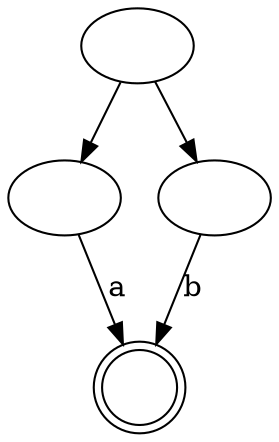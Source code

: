 digraph { 
			{
				-1 [shape=doublecircle][label=""]
			}
			node[label=""] 832315495 -> 18047907 
node[label=""] 832315495 -> 535978722 
node[label=""] 18047907 -> -1 [label=a]
node[label=""] 535978722 -> -1 [label=b] 
		}
